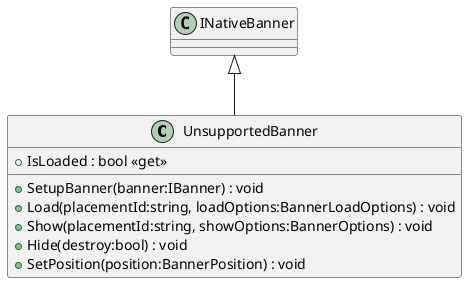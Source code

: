@startuml
class UnsupportedBanner {
    + IsLoaded : bool <<get>>
    + SetupBanner(banner:IBanner) : void
    + Load(placementId:string, loadOptions:BannerLoadOptions) : void
    + Show(placementId:string, showOptions:BannerOptions) : void
    + Hide(destroy:bool) : void
    + SetPosition(position:BannerPosition) : void
}
INativeBanner <|-- UnsupportedBanner
@enduml
